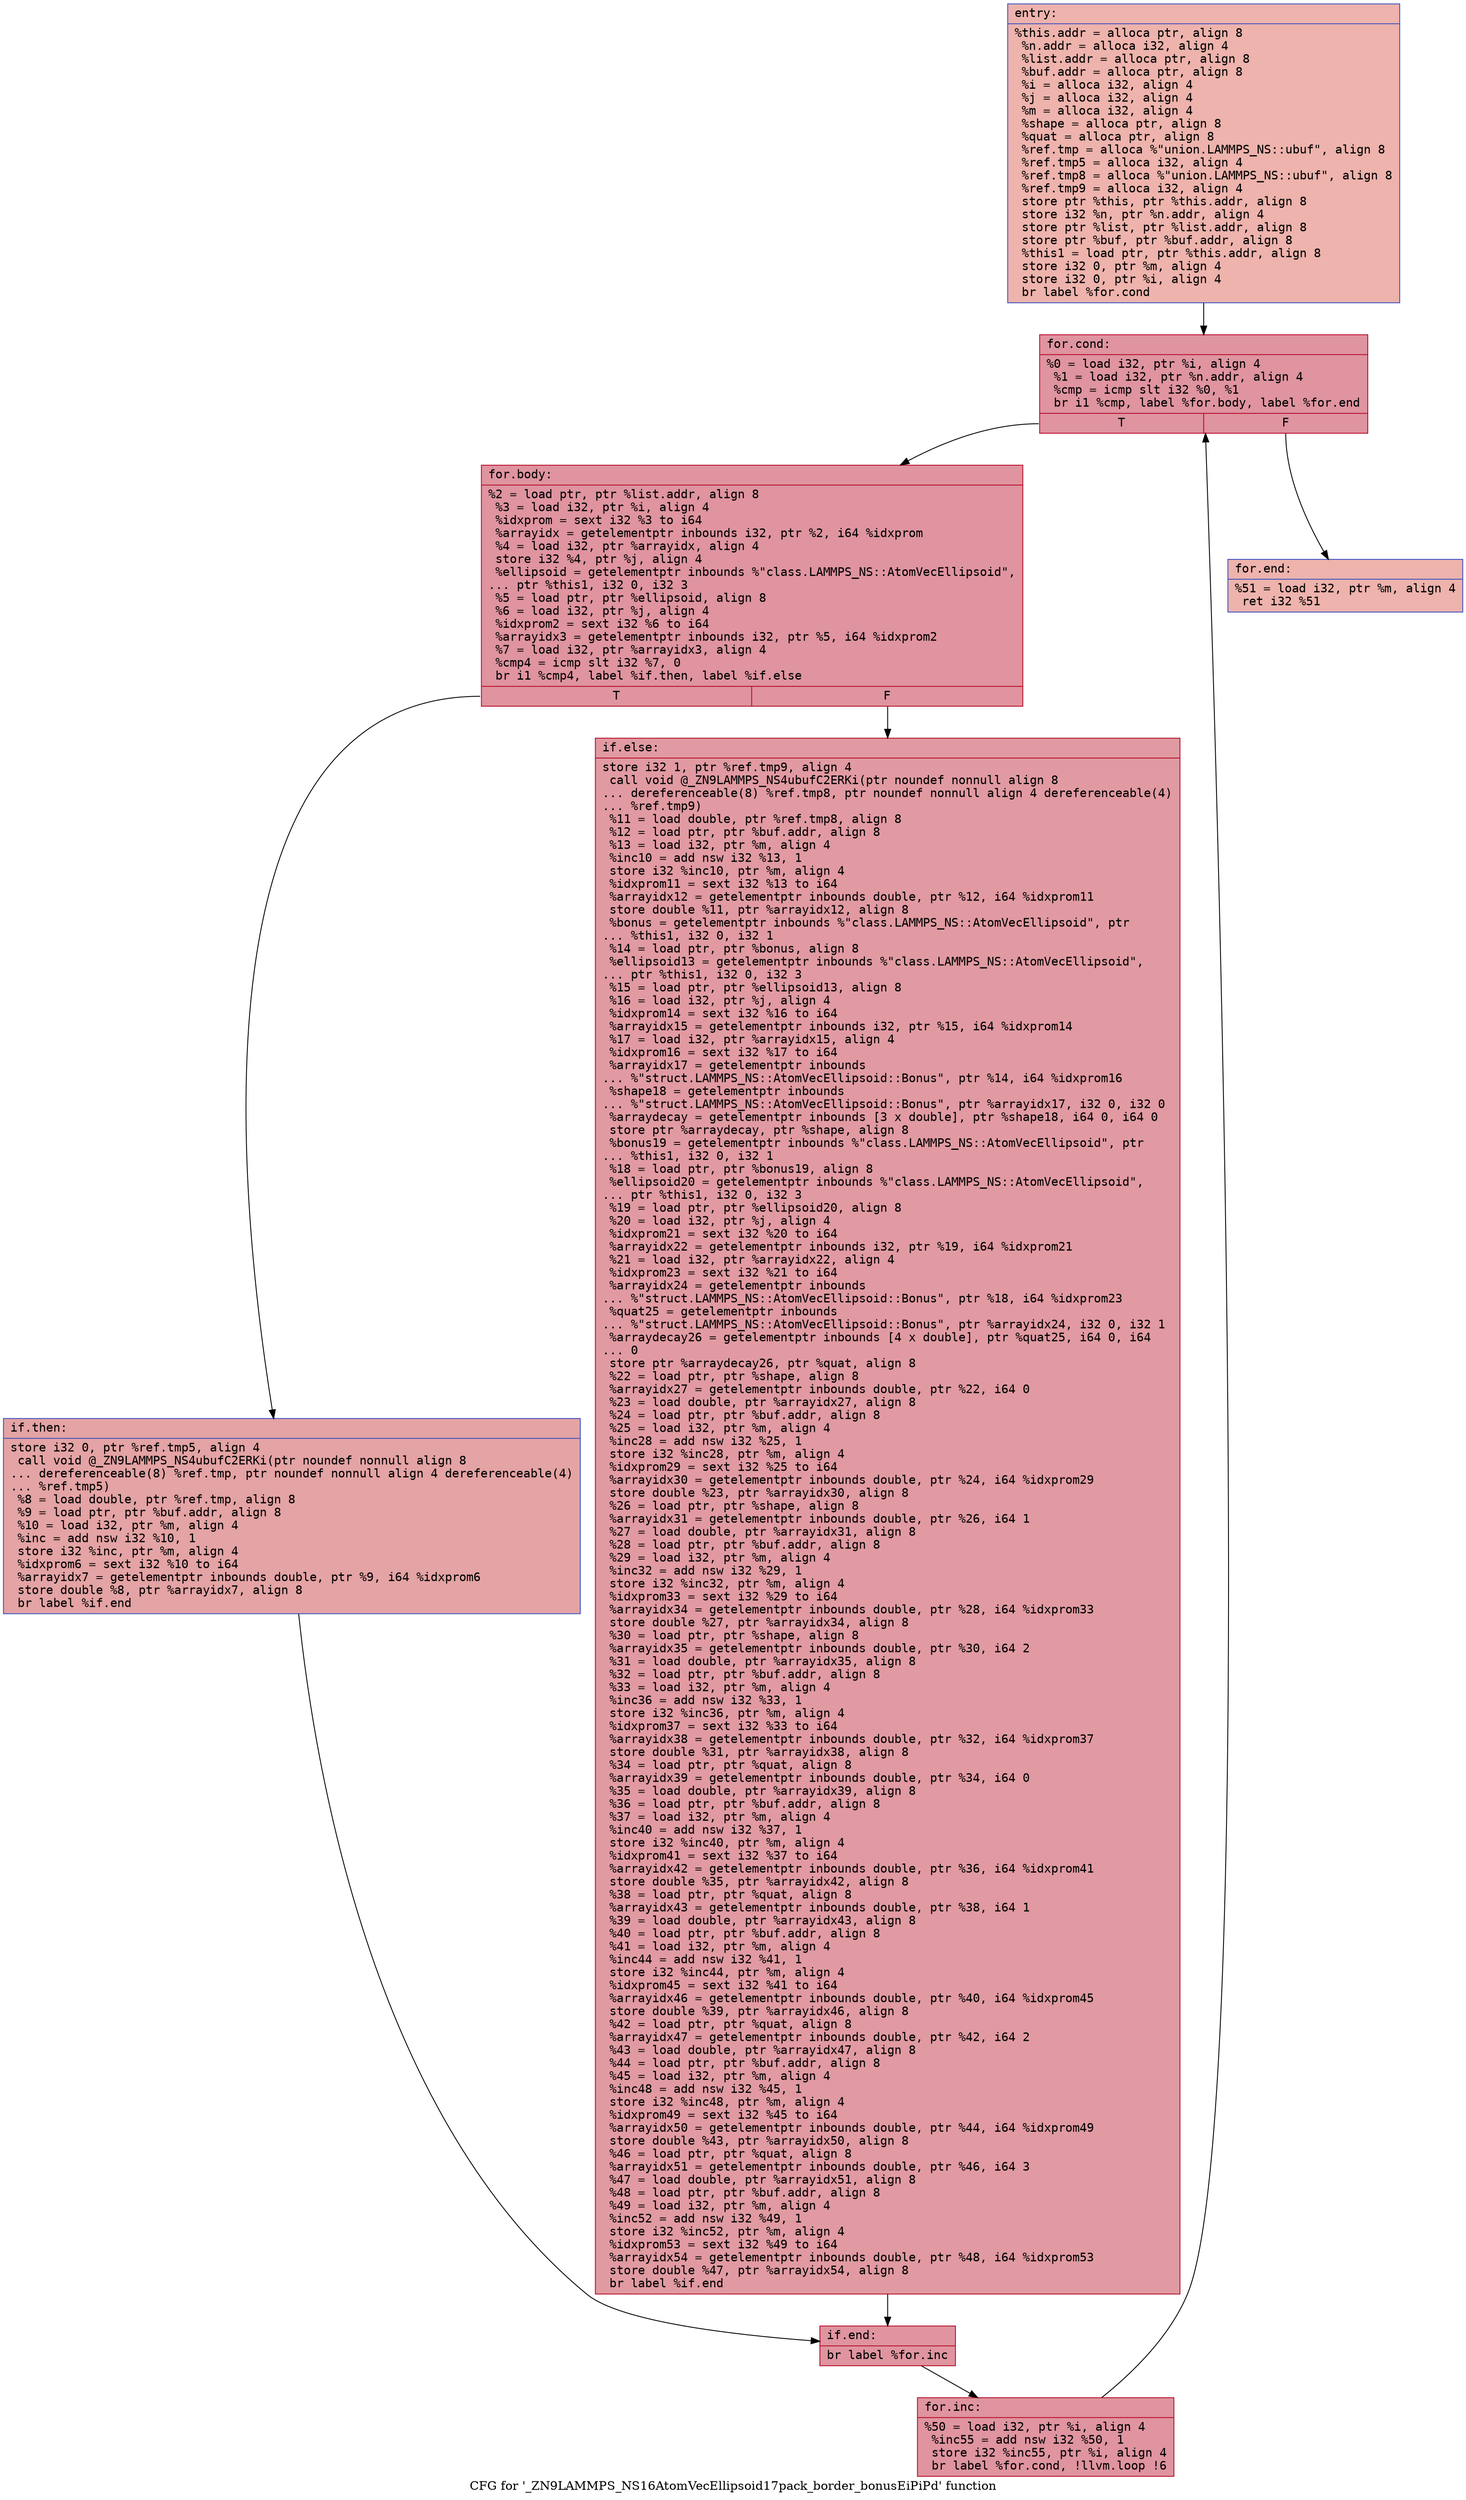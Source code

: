 digraph "CFG for '_ZN9LAMMPS_NS16AtomVecEllipsoid17pack_border_bonusEiPiPd' function" {
	label="CFG for '_ZN9LAMMPS_NS16AtomVecEllipsoid17pack_border_bonusEiPiPd' function";

	Node0x556728d78190 [shape=record,color="#3d50c3ff", style=filled, fillcolor="#d6524470" fontname="Courier",label="{entry:\l|  %this.addr = alloca ptr, align 8\l  %n.addr = alloca i32, align 4\l  %list.addr = alloca ptr, align 8\l  %buf.addr = alloca ptr, align 8\l  %i = alloca i32, align 4\l  %j = alloca i32, align 4\l  %m = alloca i32, align 4\l  %shape = alloca ptr, align 8\l  %quat = alloca ptr, align 8\l  %ref.tmp = alloca %\"union.LAMMPS_NS::ubuf\", align 8\l  %ref.tmp5 = alloca i32, align 4\l  %ref.tmp8 = alloca %\"union.LAMMPS_NS::ubuf\", align 8\l  %ref.tmp9 = alloca i32, align 4\l  store ptr %this, ptr %this.addr, align 8\l  store i32 %n, ptr %n.addr, align 4\l  store ptr %list, ptr %list.addr, align 8\l  store ptr %buf, ptr %buf.addr, align 8\l  %this1 = load ptr, ptr %this.addr, align 8\l  store i32 0, ptr %m, align 4\l  store i32 0, ptr %i, align 4\l  br label %for.cond\l}"];
	Node0x556728d78190 -> Node0x556728d79210[tooltip="entry -> for.cond\nProbability 100.00%" ];
	Node0x556728d79210 [shape=record,color="#b70d28ff", style=filled, fillcolor="#b70d2870" fontname="Courier",label="{for.cond:\l|  %0 = load i32, ptr %i, align 4\l  %1 = load i32, ptr %n.addr, align 4\l  %cmp = icmp slt i32 %0, %1\l  br i1 %cmp, label %for.body, label %for.end\l|{<s0>T|<s1>F}}"];
	Node0x556728d79210:s0 -> Node0x556728d794b0[tooltip="for.cond -> for.body\nProbability 96.88%" ];
	Node0x556728d79210:s1 -> Node0x556728d79530[tooltip="for.cond -> for.end\nProbability 3.12%" ];
	Node0x556728d794b0 [shape=record,color="#b70d28ff", style=filled, fillcolor="#b70d2870" fontname="Courier",label="{for.body:\l|  %2 = load ptr, ptr %list.addr, align 8\l  %3 = load i32, ptr %i, align 4\l  %idxprom = sext i32 %3 to i64\l  %arrayidx = getelementptr inbounds i32, ptr %2, i64 %idxprom\l  %4 = load i32, ptr %arrayidx, align 4\l  store i32 %4, ptr %j, align 4\l  %ellipsoid = getelementptr inbounds %\"class.LAMMPS_NS::AtomVecEllipsoid\",\l... ptr %this1, i32 0, i32 3\l  %5 = load ptr, ptr %ellipsoid, align 8\l  %6 = load i32, ptr %j, align 4\l  %idxprom2 = sext i32 %6 to i64\l  %arrayidx3 = getelementptr inbounds i32, ptr %5, i64 %idxprom2\l  %7 = load i32, ptr %arrayidx3, align 4\l  %cmp4 = icmp slt i32 %7, 0\l  br i1 %cmp4, label %if.then, label %if.else\l|{<s0>T|<s1>F}}"];
	Node0x556728d794b0:s0 -> Node0x556728d79fe0[tooltip="for.body -> if.then\nProbability 37.50%" ];
	Node0x556728d794b0:s1 -> Node0x556728d7a050[tooltip="for.body -> if.else\nProbability 62.50%" ];
	Node0x556728d79fe0 [shape=record,color="#3d50c3ff", style=filled, fillcolor="#c32e3170" fontname="Courier",label="{if.then:\l|  store i32 0, ptr %ref.tmp5, align 4\l  call void @_ZN9LAMMPS_NS4ubufC2ERKi(ptr noundef nonnull align 8\l... dereferenceable(8) %ref.tmp, ptr noundef nonnull align 4 dereferenceable(4)\l... %ref.tmp5)\l  %8 = load double, ptr %ref.tmp, align 8\l  %9 = load ptr, ptr %buf.addr, align 8\l  %10 = load i32, ptr %m, align 4\l  %inc = add nsw i32 %10, 1\l  store i32 %inc, ptr %m, align 4\l  %idxprom6 = sext i32 %10 to i64\l  %arrayidx7 = getelementptr inbounds double, ptr %9, i64 %idxprom6\l  store double %8, ptr %arrayidx7, align 8\l  br label %if.end\l}"];
	Node0x556728d79fe0 -> Node0x556728d7a8d0[tooltip="if.then -> if.end\nProbability 100.00%" ];
	Node0x556728d7a050 [shape=record,color="#b70d28ff", style=filled, fillcolor="#bb1b2c70" fontname="Courier",label="{if.else:\l|  store i32 1, ptr %ref.tmp9, align 4\l  call void @_ZN9LAMMPS_NS4ubufC2ERKi(ptr noundef nonnull align 8\l... dereferenceable(8) %ref.tmp8, ptr noundef nonnull align 4 dereferenceable(4)\l... %ref.tmp9)\l  %11 = load double, ptr %ref.tmp8, align 8\l  %12 = load ptr, ptr %buf.addr, align 8\l  %13 = load i32, ptr %m, align 4\l  %inc10 = add nsw i32 %13, 1\l  store i32 %inc10, ptr %m, align 4\l  %idxprom11 = sext i32 %13 to i64\l  %arrayidx12 = getelementptr inbounds double, ptr %12, i64 %idxprom11\l  store double %11, ptr %arrayidx12, align 8\l  %bonus = getelementptr inbounds %\"class.LAMMPS_NS::AtomVecEllipsoid\", ptr\l... %this1, i32 0, i32 1\l  %14 = load ptr, ptr %bonus, align 8\l  %ellipsoid13 = getelementptr inbounds %\"class.LAMMPS_NS::AtomVecEllipsoid\",\l... ptr %this1, i32 0, i32 3\l  %15 = load ptr, ptr %ellipsoid13, align 8\l  %16 = load i32, ptr %j, align 4\l  %idxprom14 = sext i32 %16 to i64\l  %arrayidx15 = getelementptr inbounds i32, ptr %15, i64 %idxprom14\l  %17 = load i32, ptr %arrayidx15, align 4\l  %idxprom16 = sext i32 %17 to i64\l  %arrayidx17 = getelementptr inbounds\l... %\"struct.LAMMPS_NS::AtomVecEllipsoid::Bonus\", ptr %14, i64 %idxprom16\l  %shape18 = getelementptr inbounds\l... %\"struct.LAMMPS_NS::AtomVecEllipsoid::Bonus\", ptr %arrayidx17, i32 0, i32 0\l  %arraydecay = getelementptr inbounds [3 x double], ptr %shape18, i64 0, i64 0\l  store ptr %arraydecay, ptr %shape, align 8\l  %bonus19 = getelementptr inbounds %\"class.LAMMPS_NS::AtomVecEllipsoid\", ptr\l... %this1, i32 0, i32 1\l  %18 = load ptr, ptr %bonus19, align 8\l  %ellipsoid20 = getelementptr inbounds %\"class.LAMMPS_NS::AtomVecEllipsoid\",\l... ptr %this1, i32 0, i32 3\l  %19 = load ptr, ptr %ellipsoid20, align 8\l  %20 = load i32, ptr %j, align 4\l  %idxprom21 = sext i32 %20 to i64\l  %arrayidx22 = getelementptr inbounds i32, ptr %19, i64 %idxprom21\l  %21 = load i32, ptr %arrayidx22, align 4\l  %idxprom23 = sext i32 %21 to i64\l  %arrayidx24 = getelementptr inbounds\l... %\"struct.LAMMPS_NS::AtomVecEllipsoid::Bonus\", ptr %18, i64 %idxprom23\l  %quat25 = getelementptr inbounds\l... %\"struct.LAMMPS_NS::AtomVecEllipsoid::Bonus\", ptr %arrayidx24, i32 0, i32 1\l  %arraydecay26 = getelementptr inbounds [4 x double], ptr %quat25, i64 0, i64\l... 0\l  store ptr %arraydecay26, ptr %quat, align 8\l  %22 = load ptr, ptr %shape, align 8\l  %arrayidx27 = getelementptr inbounds double, ptr %22, i64 0\l  %23 = load double, ptr %arrayidx27, align 8\l  %24 = load ptr, ptr %buf.addr, align 8\l  %25 = load i32, ptr %m, align 4\l  %inc28 = add nsw i32 %25, 1\l  store i32 %inc28, ptr %m, align 4\l  %idxprom29 = sext i32 %25 to i64\l  %arrayidx30 = getelementptr inbounds double, ptr %24, i64 %idxprom29\l  store double %23, ptr %arrayidx30, align 8\l  %26 = load ptr, ptr %shape, align 8\l  %arrayidx31 = getelementptr inbounds double, ptr %26, i64 1\l  %27 = load double, ptr %arrayidx31, align 8\l  %28 = load ptr, ptr %buf.addr, align 8\l  %29 = load i32, ptr %m, align 4\l  %inc32 = add nsw i32 %29, 1\l  store i32 %inc32, ptr %m, align 4\l  %idxprom33 = sext i32 %29 to i64\l  %arrayidx34 = getelementptr inbounds double, ptr %28, i64 %idxprom33\l  store double %27, ptr %arrayidx34, align 8\l  %30 = load ptr, ptr %shape, align 8\l  %arrayidx35 = getelementptr inbounds double, ptr %30, i64 2\l  %31 = load double, ptr %arrayidx35, align 8\l  %32 = load ptr, ptr %buf.addr, align 8\l  %33 = load i32, ptr %m, align 4\l  %inc36 = add nsw i32 %33, 1\l  store i32 %inc36, ptr %m, align 4\l  %idxprom37 = sext i32 %33 to i64\l  %arrayidx38 = getelementptr inbounds double, ptr %32, i64 %idxprom37\l  store double %31, ptr %arrayidx38, align 8\l  %34 = load ptr, ptr %quat, align 8\l  %arrayidx39 = getelementptr inbounds double, ptr %34, i64 0\l  %35 = load double, ptr %arrayidx39, align 8\l  %36 = load ptr, ptr %buf.addr, align 8\l  %37 = load i32, ptr %m, align 4\l  %inc40 = add nsw i32 %37, 1\l  store i32 %inc40, ptr %m, align 4\l  %idxprom41 = sext i32 %37 to i64\l  %arrayidx42 = getelementptr inbounds double, ptr %36, i64 %idxprom41\l  store double %35, ptr %arrayidx42, align 8\l  %38 = load ptr, ptr %quat, align 8\l  %arrayidx43 = getelementptr inbounds double, ptr %38, i64 1\l  %39 = load double, ptr %arrayidx43, align 8\l  %40 = load ptr, ptr %buf.addr, align 8\l  %41 = load i32, ptr %m, align 4\l  %inc44 = add nsw i32 %41, 1\l  store i32 %inc44, ptr %m, align 4\l  %idxprom45 = sext i32 %41 to i64\l  %arrayidx46 = getelementptr inbounds double, ptr %40, i64 %idxprom45\l  store double %39, ptr %arrayidx46, align 8\l  %42 = load ptr, ptr %quat, align 8\l  %arrayidx47 = getelementptr inbounds double, ptr %42, i64 2\l  %43 = load double, ptr %arrayidx47, align 8\l  %44 = load ptr, ptr %buf.addr, align 8\l  %45 = load i32, ptr %m, align 4\l  %inc48 = add nsw i32 %45, 1\l  store i32 %inc48, ptr %m, align 4\l  %idxprom49 = sext i32 %45 to i64\l  %arrayidx50 = getelementptr inbounds double, ptr %44, i64 %idxprom49\l  store double %43, ptr %arrayidx50, align 8\l  %46 = load ptr, ptr %quat, align 8\l  %arrayidx51 = getelementptr inbounds double, ptr %46, i64 3\l  %47 = load double, ptr %arrayidx51, align 8\l  %48 = load ptr, ptr %buf.addr, align 8\l  %49 = load i32, ptr %m, align 4\l  %inc52 = add nsw i32 %49, 1\l  store i32 %inc52, ptr %m, align 4\l  %idxprom53 = sext i32 %49 to i64\l  %arrayidx54 = getelementptr inbounds double, ptr %48, i64 %idxprom53\l  store double %47, ptr %arrayidx54, align 8\l  br label %if.end\l}"];
	Node0x556728d7a050 -> Node0x556728d7a8d0[tooltip="if.else -> if.end\nProbability 100.00%" ];
	Node0x556728d7a8d0 [shape=record,color="#b70d28ff", style=filled, fillcolor="#b70d2870" fontname="Courier",label="{if.end:\l|  br label %for.inc\l}"];
	Node0x556728d7a8d0 -> Node0x556728d7f940[tooltip="if.end -> for.inc\nProbability 100.00%" ];
	Node0x556728d7f940 [shape=record,color="#b70d28ff", style=filled, fillcolor="#b70d2870" fontname="Courier",label="{for.inc:\l|  %50 = load i32, ptr %i, align 4\l  %inc55 = add nsw i32 %50, 1\l  store i32 %inc55, ptr %i, align 4\l  br label %for.cond, !llvm.loop !6\l}"];
	Node0x556728d7f940 -> Node0x556728d79210[tooltip="for.inc -> for.cond\nProbability 100.00%" ];
	Node0x556728d79530 [shape=record,color="#3d50c3ff", style=filled, fillcolor="#d6524470" fontname="Courier",label="{for.end:\l|  %51 = load i32, ptr %m, align 4\l  ret i32 %51\l}"];
}
